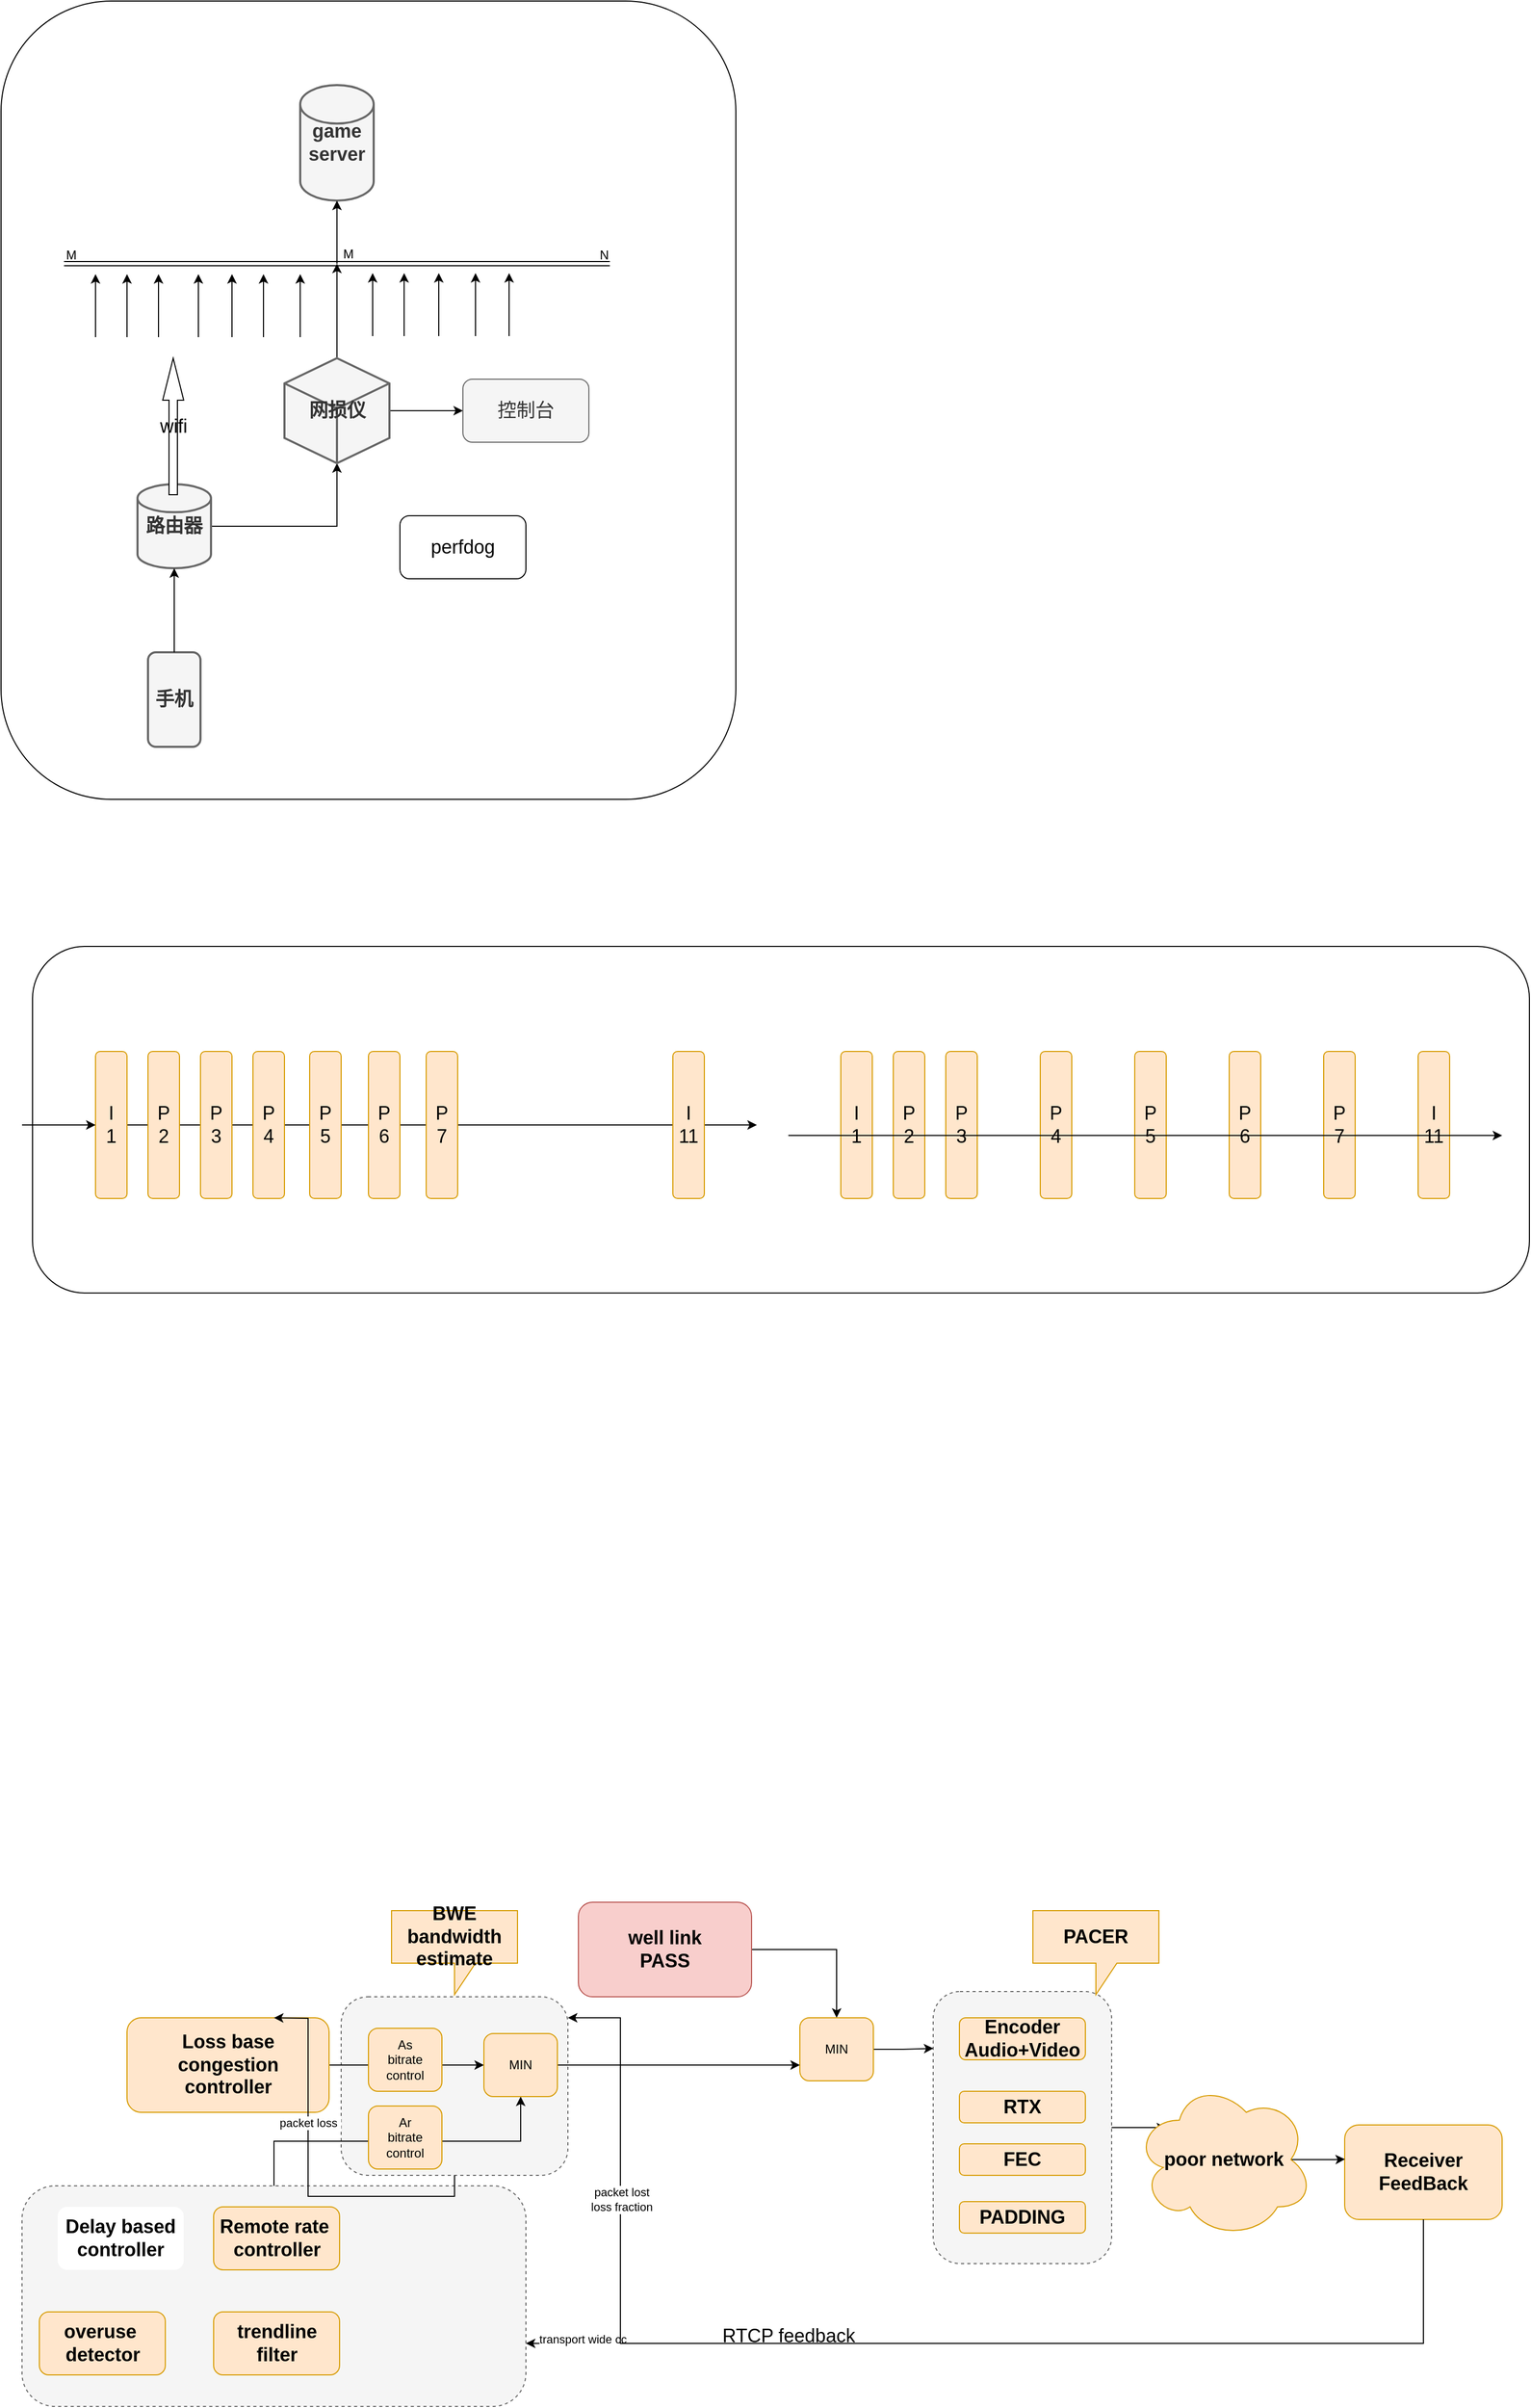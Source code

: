 <mxfile version="21.3.2" type="github">
  <diagram name="Page-1" id="sKeovkZOe7NUVcBdb_DG">
    <mxGraphModel dx="1674" dy="1059" grid="1" gridSize="10" guides="1" tooltips="1" connect="1" arrows="1" fold="1" page="1" pageScale="1" pageWidth="850" pageHeight="1100" math="0" shadow="0">
      <root>
        <mxCell id="0" />
        <mxCell id="1" parent="0" />
        <mxCell id="KuX3K_c5BlTGwZv00Yei-64" value="" style="rounded=1;whiteSpace=wrap;html=1;dashed=1;fillColor=#f5f5f5;fontColor=#333333;strokeColor=#666666;" vertex="1" parent="1">
          <mxGeometry x="344" y="2160" width="216" height="170" as="geometry" />
        </mxCell>
        <mxCell id="KuX3K_c5BlTGwZv00Yei-30" value="" style="rounded=1;whiteSpace=wrap;html=1;dashed=1;fillColor=#f5f5f5;fontColor=#333333;strokeColor=#666666;" vertex="1" parent="1">
          <mxGeometry x="40" y="2340" width="480" height="210" as="geometry" />
        </mxCell>
        <mxCell id="KuX3K_c5BlTGwZv00Yei-60" style="edgeStyle=orthogonalEdgeStyle;rounded=0;orthogonalLoop=1;jettySize=auto;html=1;entryX=0.176;entryY=0.297;entryDx=0;entryDy=0;entryPerimeter=0;" edge="1" parent="1" source="KuX3K_c5BlTGwZv00Yei-49" target="KuX3K_c5BlTGwZv00Yei-59">
          <mxGeometry relative="1" as="geometry" />
        </mxCell>
        <mxCell id="KuX3K_c5BlTGwZv00Yei-49" value="&lt;br&gt;&lt;br&gt;&lt;br&gt;&lt;br&gt;&lt;br&gt;&lt;br&gt;&lt;br&gt;&lt;br&gt;&lt;br&gt;&lt;br&gt;&lt;br&gt;&lt;br&gt;&lt;br&gt;&lt;br&gt;&lt;br&gt;&lt;br&gt;&lt;br&gt;&lt;br&gt;&lt;br&gt;&lt;br&gt;&lt;br&gt;&lt;br&gt;&lt;br&gt;" style="rounded=1;whiteSpace=wrap;html=1;dashed=1;fillColor=#f5f5f5;fontColor=#333333;strokeColor=#666666;" vertex="1" parent="1">
          <mxGeometry x="908" y="2155" width="170" height="259" as="geometry" />
        </mxCell>
        <mxCell id="KuX3K_c5BlTGwZv00Yei-26" value="" style="rounded=1;whiteSpace=wrap;html=1;" vertex="1" parent="1">
          <mxGeometry x="50" y="1160" width="1426" height="330" as="geometry" />
        </mxCell>
        <mxCell id="VqD7BTYmIf6rzseSs0lO-51" value="" style="rounded=1;whiteSpace=wrap;html=1;" parent="1" vertex="1">
          <mxGeometry x="20" y="260" width="700" height="760" as="geometry" />
        </mxCell>
        <mxCell id="VqD7BTYmIf6rzseSs0lO-15" style="edgeStyle=orthogonalEdgeStyle;rounded=0;orthogonalLoop=1;jettySize=auto;html=1;" parent="1" source="VqD7BTYmIf6rzseSs0lO-1" target="VqD7BTYmIf6rzseSs0lO-2" edge="1">
          <mxGeometry relative="1" as="geometry" />
        </mxCell>
        <mxCell id="VqD7BTYmIf6rzseSs0lO-1" value="&lt;font style=&quot;font-size: 18px;&quot;&gt;&lt;b&gt;路由器&lt;/b&gt;&lt;/font&gt;" style="strokeWidth=2;html=1;shape=mxgraph.flowchart.database;whiteSpace=wrap;fillColor=#f5f5f5;fontColor=#333333;strokeColor=#666666;" parent="1" vertex="1">
          <mxGeometry x="150" y="720" width="70" height="80" as="geometry" />
        </mxCell>
        <mxCell id="VqD7BTYmIf6rzseSs0lO-17" style="edgeStyle=orthogonalEdgeStyle;rounded=0;orthogonalLoop=1;jettySize=auto;html=1;" parent="1" source="VqD7BTYmIf6rzseSs0lO-2" edge="1">
          <mxGeometry relative="1" as="geometry">
            <mxPoint x="340" y="510" as="targetPoint" />
          </mxGeometry>
        </mxCell>
        <mxCell id="VqD7BTYmIf6rzseSs0lO-25" style="edgeStyle=orthogonalEdgeStyle;rounded=0;orthogonalLoop=1;jettySize=auto;html=1;" parent="1" source="VqD7BTYmIf6rzseSs0lO-2" target="VqD7BTYmIf6rzseSs0lO-24" edge="1">
          <mxGeometry relative="1" as="geometry" />
        </mxCell>
        <mxCell id="VqD7BTYmIf6rzseSs0lO-2" value="&lt;font style=&quot;font-size: 18px;&quot;&gt;&lt;b&gt;网损仪&lt;/b&gt;&lt;/font&gt;" style="html=1;shape=mxgraph.basic.isocube;isoAngle=15;strokeWidth=2;fillColor=#f5f5f5;strokeColor=#666666;fontColor=#333333;" parent="1" vertex="1">
          <mxGeometry x="290" y="600" width="100" height="100" as="geometry" />
        </mxCell>
        <mxCell id="VqD7BTYmIf6rzseSs0lO-13" value="&lt;font style=&quot;font-size: 18px;&quot;&gt;&lt;b&gt;手机&lt;br&gt;&lt;/b&gt;&lt;/font&gt;" style="rounded=1;whiteSpace=wrap;html=1;strokeWidth=2;fillColor=#f5f5f5;fontColor=#333333;strokeColor=#666666;" parent="1" vertex="1">
          <mxGeometry x="160" y="880" width="50" height="90" as="geometry" />
        </mxCell>
        <mxCell id="VqD7BTYmIf6rzseSs0lO-14" value="" style="endArrow=classic;html=1;rounded=0;exitX=0.5;exitY=0;exitDx=0;exitDy=0;entryX=0.5;entryY=1;entryDx=0;entryDy=0;entryPerimeter=0;" parent="1" source="VqD7BTYmIf6rzseSs0lO-13" target="VqD7BTYmIf6rzseSs0lO-1" edge="1">
          <mxGeometry width="50" height="50" relative="1" as="geometry">
            <mxPoint x="400" y="720" as="sourcePoint" />
            <mxPoint x="450" y="670" as="targetPoint" />
          </mxGeometry>
        </mxCell>
        <mxCell id="VqD7BTYmIf6rzseSs0lO-16" value="&lt;font style=&quot;font-size: 18px;&quot;&gt;wifi&lt;/font&gt;" style="html=1;shadow=0;dashed=0;align=center;verticalAlign=middle;shape=mxgraph.arrows2.arrow;dy=0.6;dx=40;direction=north;notch=0;" parent="1" vertex="1">
          <mxGeometry x="174" y="600" width="20" height="130" as="geometry" />
        </mxCell>
        <mxCell id="VqD7BTYmIf6rzseSs0lO-18" value="" style="shape=link;html=1;rounded=0;" parent="1" edge="1">
          <mxGeometry relative="1" as="geometry">
            <mxPoint x="80" y="510" as="sourcePoint" />
            <mxPoint x="600" y="510" as="targetPoint" />
          </mxGeometry>
        </mxCell>
        <mxCell id="VqD7BTYmIf6rzseSs0lO-19" value="M" style="resizable=0;html=1;whiteSpace=wrap;align=left;verticalAlign=bottom;" parent="VqD7BTYmIf6rzseSs0lO-18" connectable="0" vertex="1">
          <mxGeometry x="-1" relative="1" as="geometry" />
        </mxCell>
        <mxCell id="VqD7BTYmIf6rzseSs0lO-20" value="N" style="resizable=0;html=1;whiteSpace=wrap;align=right;verticalAlign=bottom;" parent="VqD7BTYmIf6rzseSs0lO-18" connectable="0" vertex="1">
          <mxGeometry x="1" relative="1" as="geometry" />
        </mxCell>
        <mxCell id="VqD7BTYmIf6rzseSs0lO-22" value="&lt;font style=&quot;font-size: 18px;&quot;&gt;&lt;b&gt;game server&lt;/b&gt;&lt;/font&gt;" style="strokeWidth=2;html=1;shape=mxgraph.flowchart.database;whiteSpace=wrap;fillColor=#f5f5f5;fontColor=#333333;strokeColor=#666666;" parent="1" vertex="1">
          <mxGeometry x="305" y="340" width="70" height="110" as="geometry" />
        </mxCell>
        <mxCell id="VqD7BTYmIf6rzseSs0lO-23" value="" style="endArrow=classic;html=1;rounded=0;entryX=0.5;entryY=1;entryDx=0;entryDy=0;entryPerimeter=0;" parent="1" target="VqD7BTYmIf6rzseSs0lO-22" edge="1">
          <mxGeometry width="50" height="50" relative="1" as="geometry">
            <mxPoint x="340" y="510" as="sourcePoint" />
            <mxPoint x="450" y="670" as="targetPoint" />
          </mxGeometry>
        </mxCell>
        <mxCell id="VqD7BTYmIf6rzseSs0lO-24" value="&lt;font style=&quot;font-size: 18px;&quot;&gt;控制台&lt;/font&gt;" style="rounded=1;whiteSpace=wrap;html=1;fillColor=#f5f5f5;fontColor=#333333;strokeColor=#666666;" parent="1" vertex="1">
          <mxGeometry x="460" y="620" width="120" height="60" as="geometry" />
        </mxCell>
        <mxCell id="VqD7BTYmIf6rzseSs0lO-26" value="" style="endArrow=classic;html=1;rounded=0;" parent="1" edge="1">
          <mxGeometry width="50" height="50" relative="1" as="geometry">
            <mxPoint x="110" y="580" as="sourcePoint" />
            <mxPoint x="110" y="520" as="targetPoint" />
          </mxGeometry>
        </mxCell>
        <mxCell id="VqD7BTYmIf6rzseSs0lO-27" value="" style="endArrow=classic;html=1;rounded=0;" parent="1" edge="1">
          <mxGeometry width="50" height="50" relative="1" as="geometry">
            <mxPoint x="240" y="580" as="sourcePoint" />
            <mxPoint x="240" y="520" as="targetPoint" />
          </mxGeometry>
        </mxCell>
        <mxCell id="VqD7BTYmIf6rzseSs0lO-28" value="" style="endArrow=classic;html=1;rounded=0;" parent="1" edge="1">
          <mxGeometry width="50" height="50" relative="1" as="geometry">
            <mxPoint x="140" y="580" as="sourcePoint" />
            <mxPoint x="140" y="520" as="targetPoint" />
          </mxGeometry>
        </mxCell>
        <mxCell id="VqD7BTYmIf6rzseSs0lO-29" value="" style="endArrow=classic;html=1;rounded=0;" parent="1" edge="1">
          <mxGeometry width="50" height="50" relative="1" as="geometry">
            <mxPoint x="170" y="580" as="sourcePoint" />
            <mxPoint x="170" y="520" as="targetPoint" />
          </mxGeometry>
        </mxCell>
        <mxCell id="VqD7BTYmIf6rzseSs0lO-30" value="" style="endArrow=classic;html=1;rounded=0;" parent="1" edge="1">
          <mxGeometry width="50" height="50" relative="1" as="geometry">
            <mxPoint x="208" y="580" as="sourcePoint" />
            <mxPoint x="208" y="520" as="targetPoint" />
          </mxGeometry>
        </mxCell>
        <mxCell id="VqD7BTYmIf6rzseSs0lO-43" value="M" style="resizable=0;html=1;whiteSpace=wrap;align=left;verticalAlign=bottom;" parent="1" connectable="0" vertex="1">
          <mxGeometry x="344" y="509" as="geometry" />
        </mxCell>
        <mxCell id="VqD7BTYmIf6rzseSs0lO-44" value="" style="endArrow=classic;html=1;rounded=0;" parent="1" edge="1">
          <mxGeometry width="50" height="50" relative="1" as="geometry">
            <mxPoint x="374" y="579" as="sourcePoint" />
            <mxPoint x="374" y="519" as="targetPoint" />
          </mxGeometry>
        </mxCell>
        <mxCell id="VqD7BTYmIf6rzseSs0lO-45" value="" style="endArrow=classic;html=1;rounded=0;" parent="1" edge="1">
          <mxGeometry width="50" height="50" relative="1" as="geometry">
            <mxPoint x="504" y="579" as="sourcePoint" />
            <mxPoint x="504" y="519" as="targetPoint" />
          </mxGeometry>
        </mxCell>
        <mxCell id="VqD7BTYmIf6rzseSs0lO-46" value="" style="endArrow=classic;html=1;rounded=0;" parent="1" edge="1">
          <mxGeometry width="50" height="50" relative="1" as="geometry">
            <mxPoint x="404" y="579" as="sourcePoint" />
            <mxPoint x="404" y="519" as="targetPoint" />
          </mxGeometry>
        </mxCell>
        <mxCell id="VqD7BTYmIf6rzseSs0lO-47" value="" style="endArrow=classic;html=1;rounded=0;" parent="1" edge="1">
          <mxGeometry width="50" height="50" relative="1" as="geometry">
            <mxPoint x="437" y="579" as="sourcePoint" />
            <mxPoint x="437" y="519" as="targetPoint" />
          </mxGeometry>
        </mxCell>
        <mxCell id="VqD7BTYmIf6rzseSs0lO-48" value="" style="endArrow=classic;html=1;rounded=0;" parent="1" edge="1">
          <mxGeometry width="50" height="50" relative="1" as="geometry">
            <mxPoint x="472" y="579" as="sourcePoint" />
            <mxPoint x="472" y="519" as="targetPoint" />
          </mxGeometry>
        </mxCell>
        <mxCell id="VqD7BTYmIf6rzseSs0lO-49" value="" style="endArrow=classic;html=1;rounded=0;" parent="1" edge="1">
          <mxGeometry width="50" height="50" relative="1" as="geometry">
            <mxPoint x="270" y="580" as="sourcePoint" />
            <mxPoint x="270" y="520" as="targetPoint" />
          </mxGeometry>
        </mxCell>
        <mxCell id="VqD7BTYmIf6rzseSs0lO-50" value="" style="endArrow=classic;html=1;rounded=0;" parent="1" edge="1">
          <mxGeometry width="50" height="50" relative="1" as="geometry">
            <mxPoint x="305" y="580" as="sourcePoint" />
            <mxPoint x="305" y="520" as="targetPoint" />
          </mxGeometry>
        </mxCell>
        <mxCell id="VqD7BTYmIf6rzseSs0lO-52" value="&lt;font style=&quot;font-size: 18px;&quot;&gt;perfdog&lt;/font&gt;" style="rounded=1;whiteSpace=wrap;html=1;" parent="1" vertex="1">
          <mxGeometry x="400" y="750" width="120" height="60" as="geometry" />
        </mxCell>
        <mxCell id="KuX3K_c5BlTGwZv00Yei-24" style="edgeStyle=orthogonalEdgeStyle;rounded=0;orthogonalLoop=1;jettySize=auto;html=1;" edge="1" parent="1" source="KuX3K_c5BlTGwZv00Yei-1">
          <mxGeometry relative="1" as="geometry">
            <mxPoint x="740" y="1330" as="targetPoint" />
          </mxGeometry>
        </mxCell>
        <mxCell id="KuX3K_c5BlTGwZv00Yei-1" value="&lt;font style=&quot;font-size: 18px;&quot;&gt;I&lt;br&gt;1&lt;br&gt;&lt;/font&gt;" style="rounded=1;whiteSpace=wrap;html=1;fillColor=#ffe6cc;strokeColor=#d79b00;" vertex="1" parent="1">
          <mxGeometry x="110" y="1260" width="30" height="140" as="geometry" />
        </mxCell>
        <mxCell id="KuX3K_c5BlTGwZv00Yei-2" value="&lt;font style=&quot;font-size: 18px;&quot;&gt;P&lt;br&gt;2&lt;br&gt;&lt;/font&gt;" style="rounded=1;whiteSpace=wrap;html=1;fillColor=#ffe6cc;strokeColor=#d79b00;" vertex="1" parent="1">
          <mxGeometry x="160" y="1260" width="30" height="140" as="geometry" />
        </mxCell>
        <mxCell id="KuX3K_c5BlTGwZv00Yei-3" value="&lt;font style=&quot;font-size: 18px;&quot;&gt;P&lt;br&gt;3&lt;br&gt;&lt;/font&gt;" style="rounded=1;whiteSpace=wrap;html=1;fillColor=#ffe6cc;strokeColor=#d79b00;" vertex="1" parent="1">
          <mxGeometry x="210" y="1260" width="30" height="140" as="geometry" />
        </mxCell>
        <mxCell id="KuX3K_c5BlTGwZv00Yei-4" value="&lt;font style=&quot;font-size: 18px;&quot;&gt;P&lt;br&gt;4&lt;br&gt;&lt;/font&gt;" style="rounded=1;whiteSpace=wrap;html=1;fillColor=#ffe6cc;strokeColor=#d79b00;" vertex="1" parent="1">
          <mxGeometry x="260" y="1260" width="30" height="140" as="geometry" />
        </mxCell>
        <mxCell id="KuX3K_c5BlTGwZv00Yei-5" value="&lt;font style=&quot;font-size: 18px;&quot;&gt;P&lt;br&gt;5&lt;br&gt;&lt;/font&gt;" style="rounded=1;whiteSpace=wrap;html=1;fillColor=#ffe6cc;strokeColor=#d79b00;" vertex="1" parent="1">
          <mxGeometry x="314" y="1260" width="30" height="140" as="geometry" />
        </mxCell>
        <mxCell id="KuX3K_c5BlTGwZv00Yei-6" value="&lt;font style=&quot;font-size: 18px;&quot;&gt;P&lt;br&gt;6&lt;br&gt;&lt;/font&gt;" style="rounded=1;whiteSpace=wrap;html=1;fillColor=#ffe6cc;strokeColor=#d79b00;" vertex="1" parent="1">
          <mxGeometry x="370" y="1260" width="30" height="140" as="geometry" />
        </mxCell>
        <mxCell id="KuX3K_c5BlTGwZv00Yei-7" value="&lt;font style=&quot;font-size: 18px;&quot;&gt;P&lt;br&gt;7&lt;br&gt;&lt;/font&gt;" style="rounded=1;whiteSpace=wrap;html=1;fillColor=#ffe6cc;strokeColor=#d79b00;" vertex="1" parent="1">
          <mxGeometry x="425" y="1260" width="30" height="140" as="geometry" />
        </mxCell>
        <mxCell id="KuX3K_c5BlTGwZv00Yei-11" value="&lt;font style=&quot;font-size: 18px;&quot;&gt;I&lt;br&gt;11&lt;br&gt;&lt;/font&gt;" style="rounded=1;whiteSpace=wrap;html=1;fillColor=#ffe6cc;strokeColor=#d79b00;" vertex="1" parent="1">
          <mxGeometry x="660" y="1260" width="30" height="140" as="geometry" />
        </mxCell>
        <mxCell id="KuX3K_c5BlTGwZv00Yei-12" value="&lt;font style=&quot;font-size: 18px;&quot;&gt;I&lt;br&gt;1&lt;br&gt;&lt;/font&gt;" style="rounded=1;whiteSpace=wrap;html=1;fillColor=#ffe6cc;strokeColor=#d79b00;" vertex="1" parent="1">
          <mxGeometry x="820" y="1260" width="30" height="140" as="geometry" />
        </mxCell>
        <mxCell id="KuX3K_c5BlTGwZv00Yei-13" value="&lt;font style=&quot;font-size: 18px;&quot;&gt;P&lt;br&gt;2&lt;br&gt;&lt;/font&gt;" style="rounded=1;whiteSpace=wrap;html=1;fillColor=#ffe6cc;strokeColor=#d79b00;" vertex="1" parent="1">
          <mxGeometry x="870" y="1260" width="30" height="140" as="geometry" />
        </mxCell>
        <mxCell id="KuX3K_c5BlTGwZv00Yei-14" value="&lt;font style=&quot;font-size: 18px;&quot;&gt;P&lt;br&gt;3&lt;br&gt;&lt;/font&gt;" style="rounded=1;whiteSpace=wrap;html=1;fillColor=#ffe6cc;strokeColor=#d79b00;" vertex="1" parent="1">
          <mxGeometry x="920" y="1260" width="30" height="140" as="geometry" />
        </mxCell>
        <mxCell id="KuX3K_c5BlTGwZv00Yei-15" value="&lt;font style=&quot;font-size: 18px;&quot;&gt;P&lt;br&gt;4&lt;br&gt;&lt;/font&gt;" style="rounded=1;whiteSpace=wrap;html=1;fillColor=#ffe6cc;strokeColor=#d79b00;" vertex="1" parent="1">
          <mxGeometry x="1010" y="1260" width="30" height="140" as="geometry" />
        </mxCell>
        <mxCell id="KuX3K_c5BlTGwZv00Yei-16" value="&lt;font style=&quot;font-size: 18px;&quot;&gt;P&lt;br&gt;5&lt;br&gt;&lt;/font&gt;" style="rounded=1;whiteSpace=wrap;html=1;fillColor=#ffe6cc;strokeColor=#d79b00;" vertex="1" parent="1">
          <mxGeometry x="1100" y="1260" width="30" height="140" as="geometry" />
        </mxCell>
        <mxCell id="KuX3K_c5BlTGwZv00Yei-17" value="&lt;font style=&quot;font-size: 18px;&quot;&gt;P&lt;br&gt;6&lt;br&gt;&lt;/font&gt;" style="rounded=1;whiteSpace=wrap;html=1;fillColor=#ffe6cc;strokeColor=#d79b00;" vertex="1" parent="1">
          <mxGeometry x="1190" y="1260" width="30" height="140" as="geometry" />
        </mxCell>
        <mxCell id="KuX3K_c5BlTGwZv00Yei-18" value="&lt;font style=&quot;font-size: 18px;&quot;&gt;P&lt;br&gt;7&lt;br&gt;&lt;/font&gt;" style="rounded=1;whiteSpace=wrap;html=1;fillColor=#ffe6cc;strokeColor=#d79b00;" vertex="1" parent="1">
          <mxGeometry x="1280" y="1260" width="30" height="140" as="geometry" />
        </mxCell>
        <mxCell id="KuX3K_c5BlTGwZv00Yei-22" value="&lt;font style=&quot;font-size: 18px;&quot;&gt;I&lt;br&gt;11&lt;br&gt;&lt;/font&gt;" style="rounded=1;whiteSpace=wrap;html=1;fillColor=#ffe6cc;strokeColor=#d79b00;" vertex="1" parent="1">
          <mxGeometry x="1370" y="1260" width="30" height="140" as="geometry" />
        </mxCell>
        <mxCell id="KuX3K_c5BlTGwZv00Yei-23" value="" style="endArrow=classic;html=1;rounded=0;entryX=0;entryY=0.5;entryDx=0;entryDy=0;" edge="1" parent="1" target="KuX3K_c5BlTGwZv00Yei-1">
          <mxGeometry width="50" height="50" relative="1" as="geometry">
            <mxPoint x="40" y="1330" as="sourcePoint" />
            <mxPoint x="780" y="1280" as="targetPoint" />
          </mxGeometry>
        </mxCell>
        <mxCell id="KuX3K_c5BlTGwZv00Yei-25" value="" style="endArrow=classic;html=1;rounded=0;" edge="1" parent="1">
          <mxGeometry width="50" height="50" relative="1" as="geometry">
            <mxPoint x="770" y="1340" as="sourcePoint" />
            <mxPoint x="1450" y="1340" as="targetPoint" />
          </mxGeometry>
        </mxCell>
        <mxCell id="KuX3K_c5BlTGwZv00Yei-27" value="" style="shape=image;verticalLabelPosition=bottom;labelBackgroundColor=default;verticalAlign=top;aspect=fixed;imageAspect=0;image=https://www.rongcloud.cn/blog/wp-content/uploads/2022/05/%E5%BE%AE%E4%BF%A1%E5%9B%BE%E7%89%87_20220517152518-1024x322.png;" vertex="1" parent="1">
          <mxGeometry x="230" y="1660" width="1024" height="322" as="geometry" />
        </mxCell>
        <mxCell id="KuX3K_c5BlTGwZv00Yei-44" style="edgeStyle=orthogonalEdgeStyle;rounded=0;orthogonalLoop=1;jettySize=auto;html=1;" edge="1" parent="1" source="KuX3K_c5BlTGwZv00Yei-28" target="KuX3K_c5BlTGwZv00Yei-40">
          <mxGeometry relative="1" as="geometry" />
        </mxCell>
        <mxCell id="KuX3K_c5BlTGwZv00Yei-28" value="&lt;font style=&quot;font-size: 18px;&quot;&gt;&lt;b&gt;Loss base&lt;br&gt;congestion&lt;br&gt;controller&lt;/b&gt;&lt;/font&gt;" style="rounded=1;whiteSpace=wrap;html=1;fillColor=#ffe6cc;strokeColor=#d79b00;" vertex="1" parent="1">
          <mxGeometry x="140" y="2180" width="192.5" height="90" as="geometry" />
        </mxCell>
        <mxCell id="KuX3K_c5BlTGwZv00Yei-45" style="edgeStyle=orthogonalEdgeStyle;rounded=0;orthogonalLoop=1;jettySize=auto;html=1;entryX=0.5;entryY=1;entryDx=0;entryDy=0;" edge="1" parent="1" source="KuX3K_c5BlTGwZv00Yei-30" target="KuX3K_c5BlTGwZv00Yei-40">
          <mxGeometry relative="1" as="geometry" />
        </mxCell>
        <mxCell id="KuX3K_c5BlTGwZv00Yei-31" value="&lt;font style=&quot;font-size: 18px;&quot;&gt;&lt;b&gt;overuse&amp;nbsp;&lt;br&gt;detector&lt;/b&gt;&lt;/font&gt;" style="rounded=1;whiteSpace=wrap;html=1;fillColor=#ffe6cc;strokeColor=#d79b00;" vertex="1" parent="1">
          <mxGeometry x="56.5" y="2460" width="120" height="60" as="geometry" />
        </mxCell>
        <mxCell id="KuX3K_c5BlTGwZv00Yei-33" value="&lt;font style=&quot;font-size: 18px;&quot;&gt;&lt;b&gt;Encoder&lt;br&gt;Audio+Video&lt;/b&gt;&lt;/font&gt;" style="rounded=1;whiteSpace=wrap;html=1;fillColor=#ffe6cc;strokeColor=#d79b00;" vertex="1" parent="1">
          <mxGeometry x="933" y="2180" width="120" height="40" as="geometry" />
        </mxCell>
        <mxCell id="KuX3K_c5BlTGwZv00Yei-51" style="edgeStyle=orthogonalEdgeStyle;rounded=0;orthogonalLoop=1;jettySize=auto;html=1;" edge="1" parent="1" source="KuX3K_c5BlTGwZv00Yei-34" target="KuX3K_c5BlTGwZv00Yei-30">
          <mxGeometry relative="1" as="geometry">
            <mxPoint x="502.5" y="2490" as="targetPoint" />
            <Array as="points">
              <mxPoint x="1375" y="2490" />
            </Array>
          </mxGeometry>
        </mxCell>
        <mxCell id="KuX3K_c5BlTGwZv00Yei-57" value="transport wide cc" style="edgeLabel;html=1;align=center;verticalAlign=middle;resizable=0;points=[];" vertex="1" connectable="0" parent="KuX3K_c5BlTGwZv00Yei-51">
          <mxGeometry x="0.889" y="-4" relative="1" as="geometry">
            <mxPoint as="offset" />
          </mxGeometry>
        </mxCell>
        <mxCell id="KuX3K_c5BlTGwZv00Yei-52" style="edgeStyle=orthogonalEdgeStyle;rounded=0;orthogonalLoop=1;jettySize=auto;html=1;exitX=0.5;exitY=1;exitDx=0;exitDy=0;" edge="1" parent="1" source="KuX3K_c5BlTGwZv00Yei-64">
          <mxGeometry relative="1" as="geometry">
            <mxPoint x="280" y="2180" as="targetPoint" />
            <Array as="points" />
          </mxGeometry>
        </mxCell>
        <mxCell id="KuX3K_c5BlTGwZv00Yei-58" value="packet loss&amp;nbsp;" style="edgeLabel;html=1;align=center;verticalAlign=middle;resizable=0;points=[];" vertex="1" connectable="0" parent="KuX3K_c5BlTGwZv00Yei-52">
          <mxGeometry x="0.269" y="-1" relative="1" as="geometry">
            <mxPoint as="offset" />
          </mxGeometry>
        </mxCell>
        <mxCell id="KuX3K_c5BlTGwZv00Yei-34" value="&lt;font style=&quot;font-size: 18px;&quot;&gt;&lt;b&gt;Receiver&lt;br&gt;FeedBack&lt;/b&gt;&lt;/font&gt;" style="rounded=1;whiteSpace=wrap;html=1;fillColor=#ffe6cc;strokeColor=#d79b00;" vertex="1" parent="1">
          <mxGeometry x="1300" y="2282" width="150" height="90" as="geometry" />
        </mxCell>
        <mxCell id="KuX3K_c5BlTGwZv00Yei-47" style="edgeStyle=orthogonalEdgeStyle;rounded=0;orthogonalLoop=1;jettySize=auto;html=1;" edge="1" parent="1" source="KuX3K_c5BlTGwZv00Yei-36" target="KuX3K_c5BlTGwZv00Yei-39">
          <mxGeometry relative="1" as="geometry" />
        </mxCell>
        <mxCell id="KuX3K_c5BlTGwZv00Yei-36" value="&lt;font style=&quot;font-size: 18px;&quot;&gt;&lt;b&gt;well link&lt;br&gt;PASS&lt;/b&gt;&lt;/font&gt;" style="rounded=1;whiteSpace=wrap;html=1;fillColor=#f8cecc;strokeColor=#b85450;" vertex="1" parent="1">
          <mxGeometry x="570" y="2070" width="165" height="90" as="geometry" />
        </mxCell>
        <mxCell id="KuX3K_c5BlTGwZv00Yei-37" value="&lt;font style=&quot;font-size: 18px;&quot;&gt;&lt;b&gt;RTX&lt;/b&gt;&lt;/font&gt;" style="rounded=1;whiteSpace=wrap;html=1;fillColor=#ffe6cc;strokeColor=#d79b00;" vertex="1" parent="1">
          <mxGeometry x="933" y="2250" width="120" height="30" as="geometry" />
        </mxCell>
        <mxCell id="KuX3K_c5BlTGwZv00Yei-38" value="&lt;font style=&quot;font-size: 18px;&quot;&gt;&lt;b&gt;FEC&lt;/b&gt;&lt;/font&gt;" style="rounded=1;whiteSpace=wrap;html=1;fillColor=#ffe6cc;strokeColor=#d79b00;" vertex="1" parent="1">
          <mxGeometry x="933" y="2300" width="120" height="30" as="geometry" />
        </mxCell>
        <mxCell id="KuX3K_c5BlTGwZv00Yei-50" style="edgeStyle=orthogonalEdgeStyle;rounded=0;orthogonalLoop=1;jettySize=auto;html=1;entryX=0.001;entryY=0.209;entryDx=0;entryDy=0;entryPerimeter=0;" edge="1" parent="1" source="KuX3K_c5BlTGwZv00Yei-39" target="KuX3K_c5BlTGwZv00Yei-49">
          <mxGeometry relative="1" as="geometry" />
        </mxCell>
        <mxCell id="KuX3K_c5BlTGwZv00Yei-39" value="MIN" style="rounded=1;whiteSpace=wrap;html=1;fillColor=#ffe6cc;strokeColor=#d79b00;" vertex="1" parent="1">
          <mxGeometry x="781" y="2180" width="70" height="60" as="geometry" />
        </mxCell>
        <mxCell id="KuX3K_c5BlTGwZv00Yei-46" style="edgeStyle=orthogonalEdgeStyle;rounded=0;orthogonalLoop=1;jettySize=auto;html=1;entryX=0;entryY=0.75;entryDx=0;entryDy=0;" edge="1" parent="1" source="KuX3K_c5BlTGwZv00Yei-40" target="KuX3K_c5BlTGwZv00Yei-39">
          <mxGeometry relative="1" as="geometry">
            <mxPoint x="690" y="2260" as="targetPoint" />
          </mxGeometry>
        </mxCell>
        <mxCell id="KuX3K_c5BlTGwZv00Yei-40" value="MIN" style="rounded=1;whiteSpace=wrap;html=1;fillColor=#ffe6cc;strokeColor=#d79b00;" vertex="1" parent="1">
          <mxGeometry x="480" y="2195" width="70" height="60" as="geometry" />
        </mxCell>
        <mxCell id="KuX3K_c5BlTGwZv00Yei-41" value="&lt;font style=&quot;font-size: 18px;&quot;&gt;&lt;b&gt;PADDING&lt;/b&gt;&lt;/font&gt;" style="rounded=1;whiteSpace=wrap;html=1;fillColor=#ffe6cc;strokeColor=#d79b00;" vertex="1" parent="1">
          <mxGeometry x="933" y="2355" width="120" height="30" as="geometry" />
        </mxCell>
        <mxCell id="KuX3K_c5BlTGwZv00Yei-42" value="&lt;font style=&quot;font-size: 18px;&quot;&gt;&lt;b&gt;trendline filter&lt;/b&gt;&lt;/font&gt;" style="rounded=1;whiteSpace=wrap;html=1;fillColor=#ffe6cc;strokeColor=#d79b00;" vertex="1" parent="1">
          <mxGeometry x="222.5" y="2460" width="120" height="60" as="geometry" />
        </mxCell>
        <mxCell id="KuX3K_c5BlTGwZv00Yei-53" value="&lt;font style=&quot;font-size: 18px;&quot;&gt;&lt;b&gt;PACER&lt;/b&gt;&lt;/font&gt;" style="shape=callout;whiteSpace=wrap;html=1;perimeter=calloutPerimeter;fillColor=#ffe6cc;strokeColor=#d79b00;" vertex="1" parent="1">
          <mxGeometry x="1003" y="2078" width="120" height="80" as="geometry" />
        </mxCell>
        <mxCell id="KuX3K_c5BlTGwZv00Yei-54" value="&lt;font style=&quot;font-size: 18px;&quot;&gt;&lt;b&gt;Remote rate&amp;nbsp;&lt;br&gt;controller&lt;/b&gt;&lt;/font&gt;" style="rounded=1;whiteSpace=wrap;html=1;fillColor=#ffe6cc;strokeColor=#d79b00;" vertex="1" parent="1">
          <mxGeometry x="222.5" y="2360" width="120" height="60" as="geometry" />
        </mxCell>
        <mxCell id="KuX3K_c5BlTGwZv00Yei-55" value="&lt;font style=&quot;font-size: 18px;&quot;&gt;&lt;b&gt;Delay based&lt;br&gt;controller&lt;/b&gt;&lt;/font&gt;" style="rounded=1;whiteSpace=wrap;html=1;strokeColor=none;" vertex="1" parent="1">
          <mxGeometry x="74" y="2360" width="120" height="60" as="geometry" />
        </mxCell>
        <mxCell id="KuX3K_c5BlTGwZv00Yei-56" value="&lt;font style=&quot;font-size: 18px;&quot;&gt;RTCP feedback&lt;/font&gt;" style="text;html=1;align=center;verticalAlign=middle;resizable=0;points=[];autosize=1;strokeColor=none;fillColor=none;" vertex="1" parent="1">
          <mxGeometry x="695" y="2463" width="150" height="40" as="geometry" />
        </mxCell>
        <mxCell id="KuX3K_c5BlTGwZv00Yei-61" style="edgeStyle=orthogonalEdgeStyle;rounded=0;orthogonalLoop=1;jettySize=auto;html=1;entryX=0.002;entryY=0.363;entryDx=0;entryDy=0;entryPerimeter=0;exitX=0.875;exitY=0.5;exitDx=0;exitDy=0;exitPerimeter=0;" edge="1" parent="1" source="KuX3K_c5BlTGwZv00Yei-59" target="KuX3K_c5BlTGwZv00Yei-34">
          <mxGeometry relative="1" as="geometry" />
        </mxCell>
        <mxCell id="KuX3K_c5BlTGwZv00Yei-59" value="&lt;font style=&quot;font-size: 18px;&quot;&gt;&lt;b&gt;poor network&lt;/b&gt;&lt;/font&gt;" style="ellipse;shape=cloud;whiteSpace=wrap;html=1;fillColor=#ffe6cc;strokeColor=#d79b00;" vertex="1" parent="1">
          <mxGeometry x="1100" y="2240" width="170" height="150" as="geometry" />
        </mxCell>
        <mxCell id="KuX3K_c5BlTGwZv00Yei-62" value="As&lt;br&gt;bitrate control" style="rounded=1;whiteSpace=wrap;html=1;fillColor=#ffe6cc;strokeColor=#d79b00;" vertex="1" parent="1">
          <mxGeometry x="370" y="2190" width="70" height="60" as="geometry" />
        </mxCell>
        <mxCell id="KuX3K_c5BlTGwZv00Yei-63" value="Ar&lt;br&gt;bitrate control" style="rounded=1;whiteSpace=wrap;html=1;fillColor=#ffe6cc;strokeColor=#d79b00;" vertex="1" parent="1">
          <mxGeometry x="370" y="2264" width="70" height="60" as="geometry" />
        </mxCell>
        <mxCell id="KuX3K_c5BlTGwZv00Yei-65" value="" style="edgeStyle=orthogonalEdgeStyle;rounded=0;orthogonalLoop=1;jettySize=auto;html=1;exitX=0.5;exitY=1;exitDx=0;exitDy=0;" edge="1" parent="1" source="KuX3K_c5BlTGwZv00Yei-34" target="KuX3K_c5BlTGwZv00Yei-64">
          <mxGeometry relative="1" as="geometry">
            <mxPoint x="1375" y="2372" as="sourcePoint" />
            <mxPoint x="280" y="2180" as="targetPoint" />
            <Array as="points">
              <mxPoint x="1375" y="2490" />
              <mxPoint x="610" y="2490" />
              <mxPoint x="610" y="2180" />
            </Array>
          </mxGeometry>
        </mxCell>
        <mxCell id="KuX3K_c5BlTGwZv00Yei-68" value="packet lost&lt;br&gt;loss fraction" style="edgeLabel;html=1;align=center;verticalAlign=middle;resizable=0;points=[];" vertex="1" connectable="0" parent="KuX3K_c5BlTGwZv00Yei-65">
          <mxGeometry x="0.642" y="-1" relative="1" as="geometry">
            <mxPoint as="offset" />
          </mxGeometry>
        </mxCell>
        <mxCell id="KuX3K_c5BlTGwZv00Yei-67" value="&lt;font style=&quot;font-size: 18px;&quot;&gt;&lt;b&gt;BWE&lt;br&gt;bandwidth estimate&lt;/b&gt;&lt;/font&gt;" style="shape=callout;whiteSpace=wrap;html=1;perimeter=calloutPerimeter;fillColor=#ffe6cc;strokeColor=#d79b00;" vertex="1" parent="1">
          <mxGeometry x="392" y="2078" width="120" height="80" as="geometry" />
        </mxCell>
      </root>
    </mxGraphModel>
  </diagram>
</mxfile>

